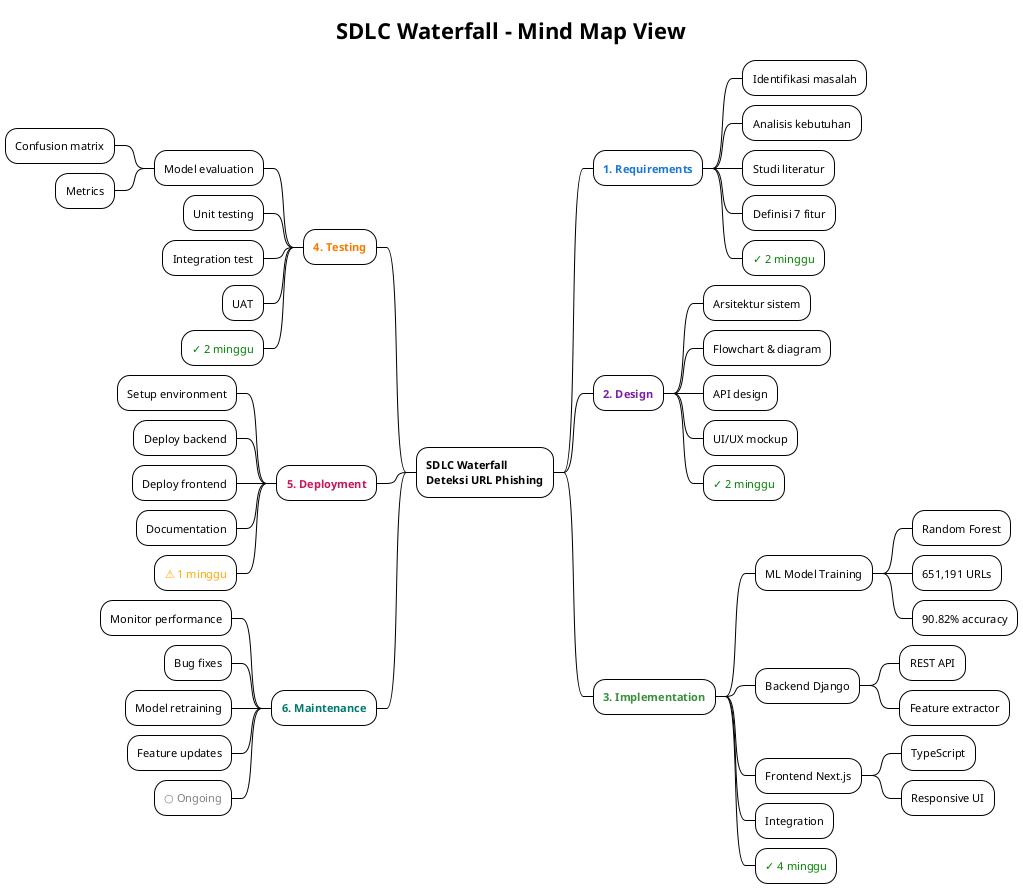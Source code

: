 @startmindmap sdlc_mindmap
!theme plain
skinparam defaultFontName Times New Roman
skinparam defaultFontSize 11

title SDLC Waterfall - Mind Map View

* <b>SDLC Waterfall</b>\n<b>Deteksi URL Phishing</b>
** <color:#1976D2><b>1. Requirements</b></color>
*** Identifikasi masalah
*** Analisis kebutuhan
*** Studi literatur
*** Definisi 7 fitur
*** <color:green>✓ 2 minggu</color>

** <color:#7B1FA2><b>2. Design</b></color>
*** Arsitektur sistem
*** Flowchart & diagram
*** API design
*** UI/UX mockup
*** <color:green>✓ 2 minggu</color>

** <color:#388E3C><b>3. Implementation</b></color>
*** ML Model Training
**** Random Forest
**** 651,191 URLs
**** 90.82% accuracy
*** Backend Django
**** REST API
**** Feature extractor
*** Frontend Next.js
**** TypeScript
**** Responsive UI
*** Integration
*** <color:green>✓ 4 minggu</color>

left side

** <color:#F57C00><b>4. Testing</b></color>
*** Model evaluation
**** Confusion matrix
**** Metrics
*** Unit testing
*** Integration test
*** UAT
*** <color:green>✓ 2 minggu</color>

** <color:#C2185B><b>5. Deployment</b></color>
*** Setup environment
*** Deploy backend
*** Deploy frontend
*** Documentation
*** <color:orange>⚠ 1 minggu</color>

** <color:#00796B><b>6. Maintenance</b></color>
*** Monitor performance
*** Bug fixes
*** Model retraining
*** Feature updates
*** <color:gray>○ Ongoing</color>

@endmindmap
